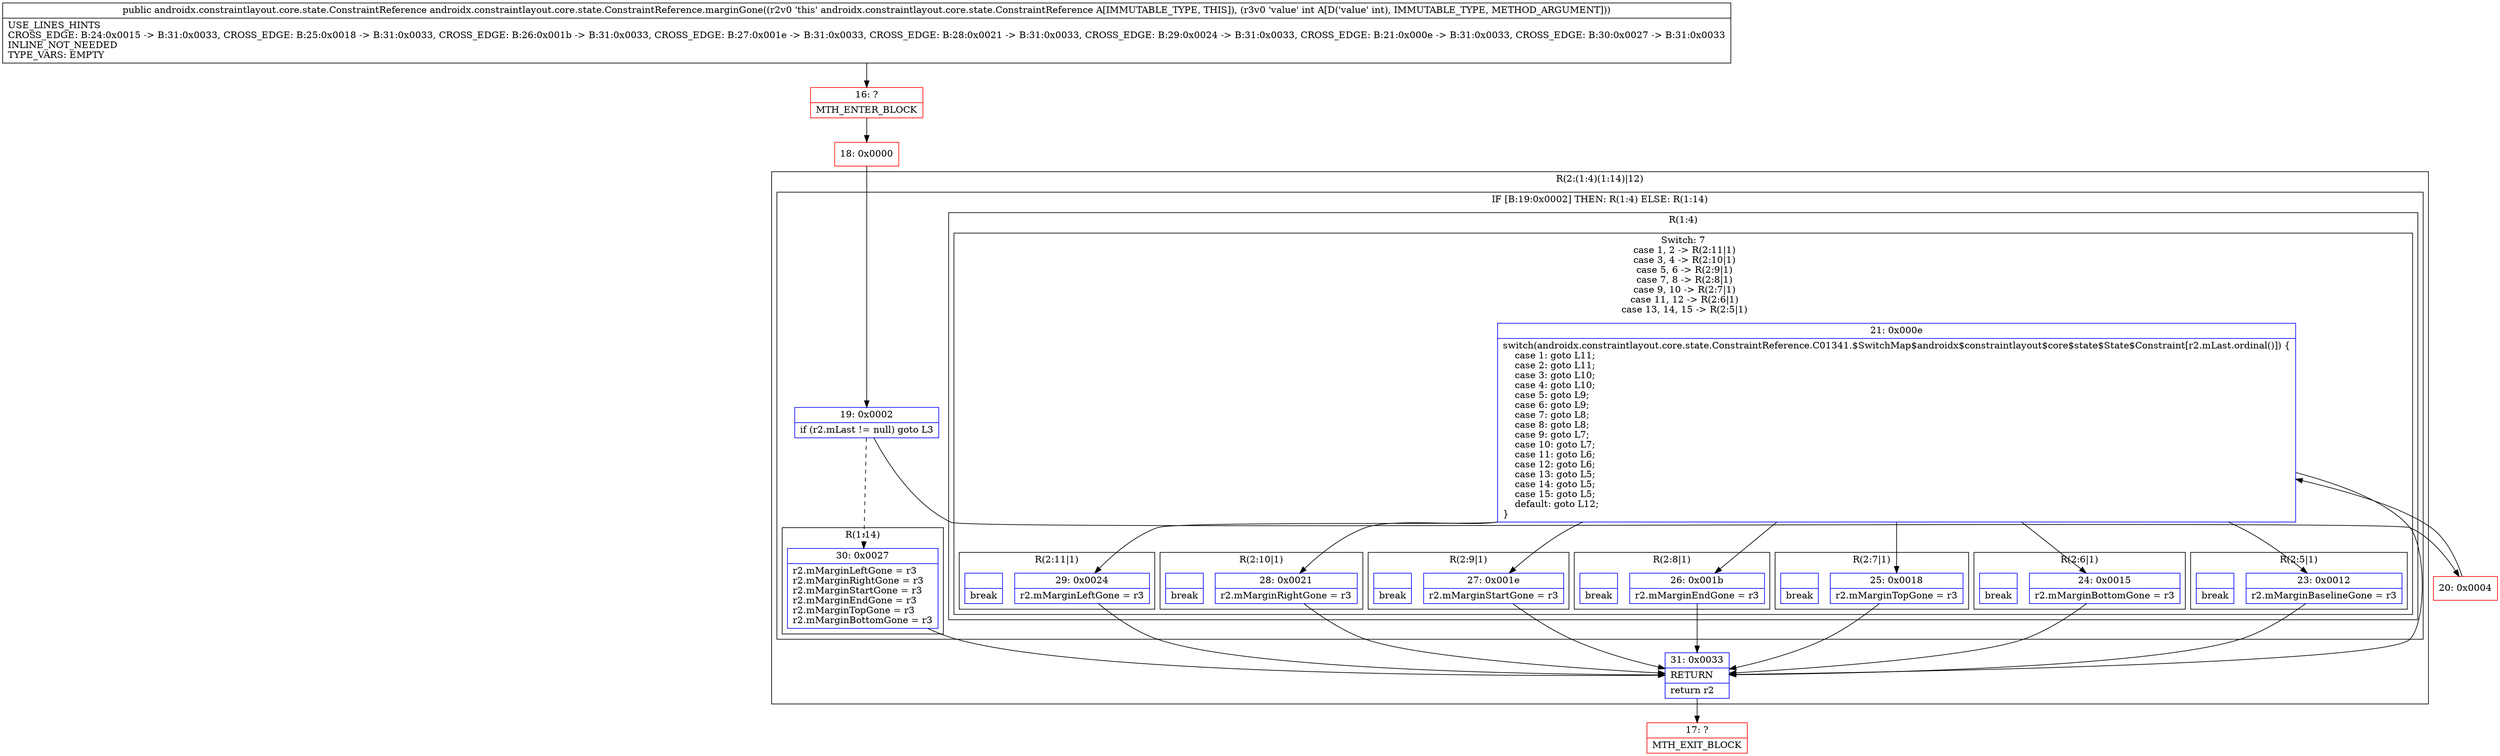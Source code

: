 digraph "CFG forandroidx.constraintlayout.core.state.ConstraintReference.marginGone(I)Landroidx\/constraintlayout\/core\/state\/ConstraintReference;" {
subgraph cluster_Region_1234451510 {
label = "R(2:(1:4)(1:14)|12)";
node [shape=record,color=blue];
subgraph cluster_IfRegion_1818110374 {
label = "IF [B:19:0x0002] THEN: R(1:4) ELSE: R(1:14)";
node [shape=record,color=blue];
Node_19 [shape=record,label="{19\:\ 0x0002|if (r2.mLast != null) goto L3\l}"];
subgraph cluster_Region_85432840 {
label = "R(1:4)";
node [shape=record,color=blue];
subgraph cluster_SwitchRegion_1564539368 {
label = "Switch: 7
 case 1, 2 -> R(2:11|1)
 case 3, 4 -> R(2:10|1)
 case 5, 6 -> R(2:9|1)
 case 7, 8 -> R(2:8|1)
 case 9, 10 -> R(2:7|1)
 case 11, 12 -> R(2:6|1)
 case 13, 14, 15 -> R(2:5|1)";
node [shape=record,color=blue];
Node_21 [shape=record,label="{21\:\ 0x000e|switch(androidx.constraintlayout.core.state.ConstraintReference.C01341.$SwitchMap$androidx$constraintlayout$core$state$State$Constraint[r2.mLast.ordinal()]) \{\l    case 1: goto L11;\l    case 2: goto L11;\l    case 3: goto L10;\l    case 4: goto L10;\l    case 5: goto L9;\l    case 6: goto L9;\l    case 7: goto L8;\l    case 8: goto L8;\l    case 9: goto L7;\l    case 10: goto L7;\l    case 11: goto L6;\l    case 12: goto L6;\l    case 13: goto L5;\l    case 14: goto L5;\l    case 15: goto L5;\l    default: goto L12;\l\}\l}"];
subgraph cluster_Region_903678970 {
label = "R(2:11|1)";
node [shape=record,color=blue];
Node_29 [shape=record,label="{29\:\ 0x0024|r2.mMarginLeftGone = r3\l}"];
Node_InsnContainer_684922878 [shape=record,label="{|break\l}"];
}
subgraph cluster_Region_288169782 {
label = "R(2:10|1)";
node [shape=record,color=blue];
Node_28 [shape=record,label="{28\:\ 0x0021|r2.mMarginRightGone = r3\l}"];
Node_InsnContainer_1274559298 [shape=record,label="{|break\l}"];
}
subgraph cluster_Region_371686172 {
label = "R(2:9|1)";
node [shape=record,color=blue];
Node_27 [shape=record,label="{27\:\ 0x001e|r2.mMarginStartGone = r3\l}"];
Node_InsnContainer_645653185 [shape=record,label="{|break\l}"];
}
subgraph cluster_Region_1599507863 {
label = "R(2:8|1)";
node [shape=record,color=blue];
Node_26 [shape=record,label="{26\:\ 0x001b|r2.mMarginEndGone = r3\l}"];
Node_InsnContainer_1434357524 [shape=record,label="{|break\l}"];
}
subgraph cluster_Region_2016207164 {
label = "R(2:7|1)";
node [shape=record,color=blue];
Node_25 [shape=record,label="{25\:\ 0x0018|r2.mMarginTopGone = r3\l}"];
Node_InsnContainer_20478226 [shape=record,label="{|break\l}"];
}
subgraph cluster_Region_1793681047 {
label = "R(2:6|1)";
node [shape=record,color=blue];
Node_24 [shape=record,label="{24\:\ 0x0015|r2.mMarginBottomGone = r3\l}"];
Node_InsnContainer_1263420145 [shape=record,label="{|break\l}"];
}
subgraph cluster_Region_1425309605 {
label = "R(2:5|1)";
node [shape=record,color=blue];
Node_23 [shape=record,label="{23\:\ 0x0012|r2.mMarginBaselineGone = r3\l}"];
Node_InsnContainer_373714112 [shape=record,label="{|break\l}"];
}
}
}
subgraph cluster_Region_934964545 {
label = "R(1:14)";
node [shape=record,color=blue];
Node_30 [shape=record,label="{30\:\ 0x0027|r2.mMarginLeftGone = r3\lr2.mMarginRightGone = r3\lr2.mMarginStartGone = r3\lr2.mMarginEndGone = r3\lr2.mMarginTopGone = r3\lr2.mMarginBottomGone = r3\l}"];
}
}
Node_31 [shape=record,label="{31\:\ 0x0033|RETURN\l|return r2\l}"];
}
Node_16 [shape=record,color=red,label="{16\:\ ?|MTH_ENTER_BLOCK\l}"];
Node_18 [shape=record,color=red,label="{18\:\ 0x0000}"];
Node_20 [shape=record,color=red,label="{20\:\ 0x0004}"];
Node_17 [shape=record,color=red,label="{17\:\ ?|MTH_EXIT_BLOCK\l}"];
MethodNode[shape=record,label="{public androidx.constraintlayout.core.state.ConstraintReference androidx.constraintlayout.core.state.ConstraintReference.marginGone((r2v0 'this' androidx.constraintlayout.core.state.ConstraintReference A[IMMUTABLE_TYPE, THIS]), (r3v0 'value' int A[D('value' int), IMMUTABLE_TYPE, METHOD_ARGUMENT]))  | USE_LINES_HINTS\lCROSS_EDGE: B:24:0x0015 \-\> B:31:0x0033, CROSS_EDGE: B:25:0x0018 \-\> B:31:0x0033, CROSS_EDGE: B:26:0x001b \-\> B:31:0x0033, CROSS_EDGE: B:27:0x001e \-\> B:31:0x0033, CROSS_EDGE: B:28:0x0021 \-\> B:31:0x0033, CROSS_EDGE: B:29:0x0024 \-\> B:31:0x0033, CROSS_EDGE: B:21:0x000e \-\> B:31:0x0033, CROSS_EDGE: B:30:0x0027 \-\> B:31:0x0033\lINLINE_NOT_NEEDED\lTYPE_VARS: EMPTY\l}"];
MethodNode -> Node_16;Node_19 -> Node_20;
Node_19 -> Node_30[style=dashed];
Node_21 -> Node_23;
Node_21 -> Node_24;
Node_21 -> Node_25;
Node_21 -> Node_26;
Node_21 -> Node_27;
Node_21 -> Node_28;
Node_21 -> Node_29;
Node_21 -> Node_31;
Node_29 -> Node_31;
Node_28 -> Node_31;
Node_27 -> Node_31;
Node_26 -> Node_31;
Node_25 -> Node_31;
Node_24 -> Node_31;
Node_23 -> Node_31;
Node_30 -> Node_31;
Node_31 -> Node_17;
Node_16 -> Node_18;
Node_18 -> Node_19;
Node_20 -> Node_21;
}

